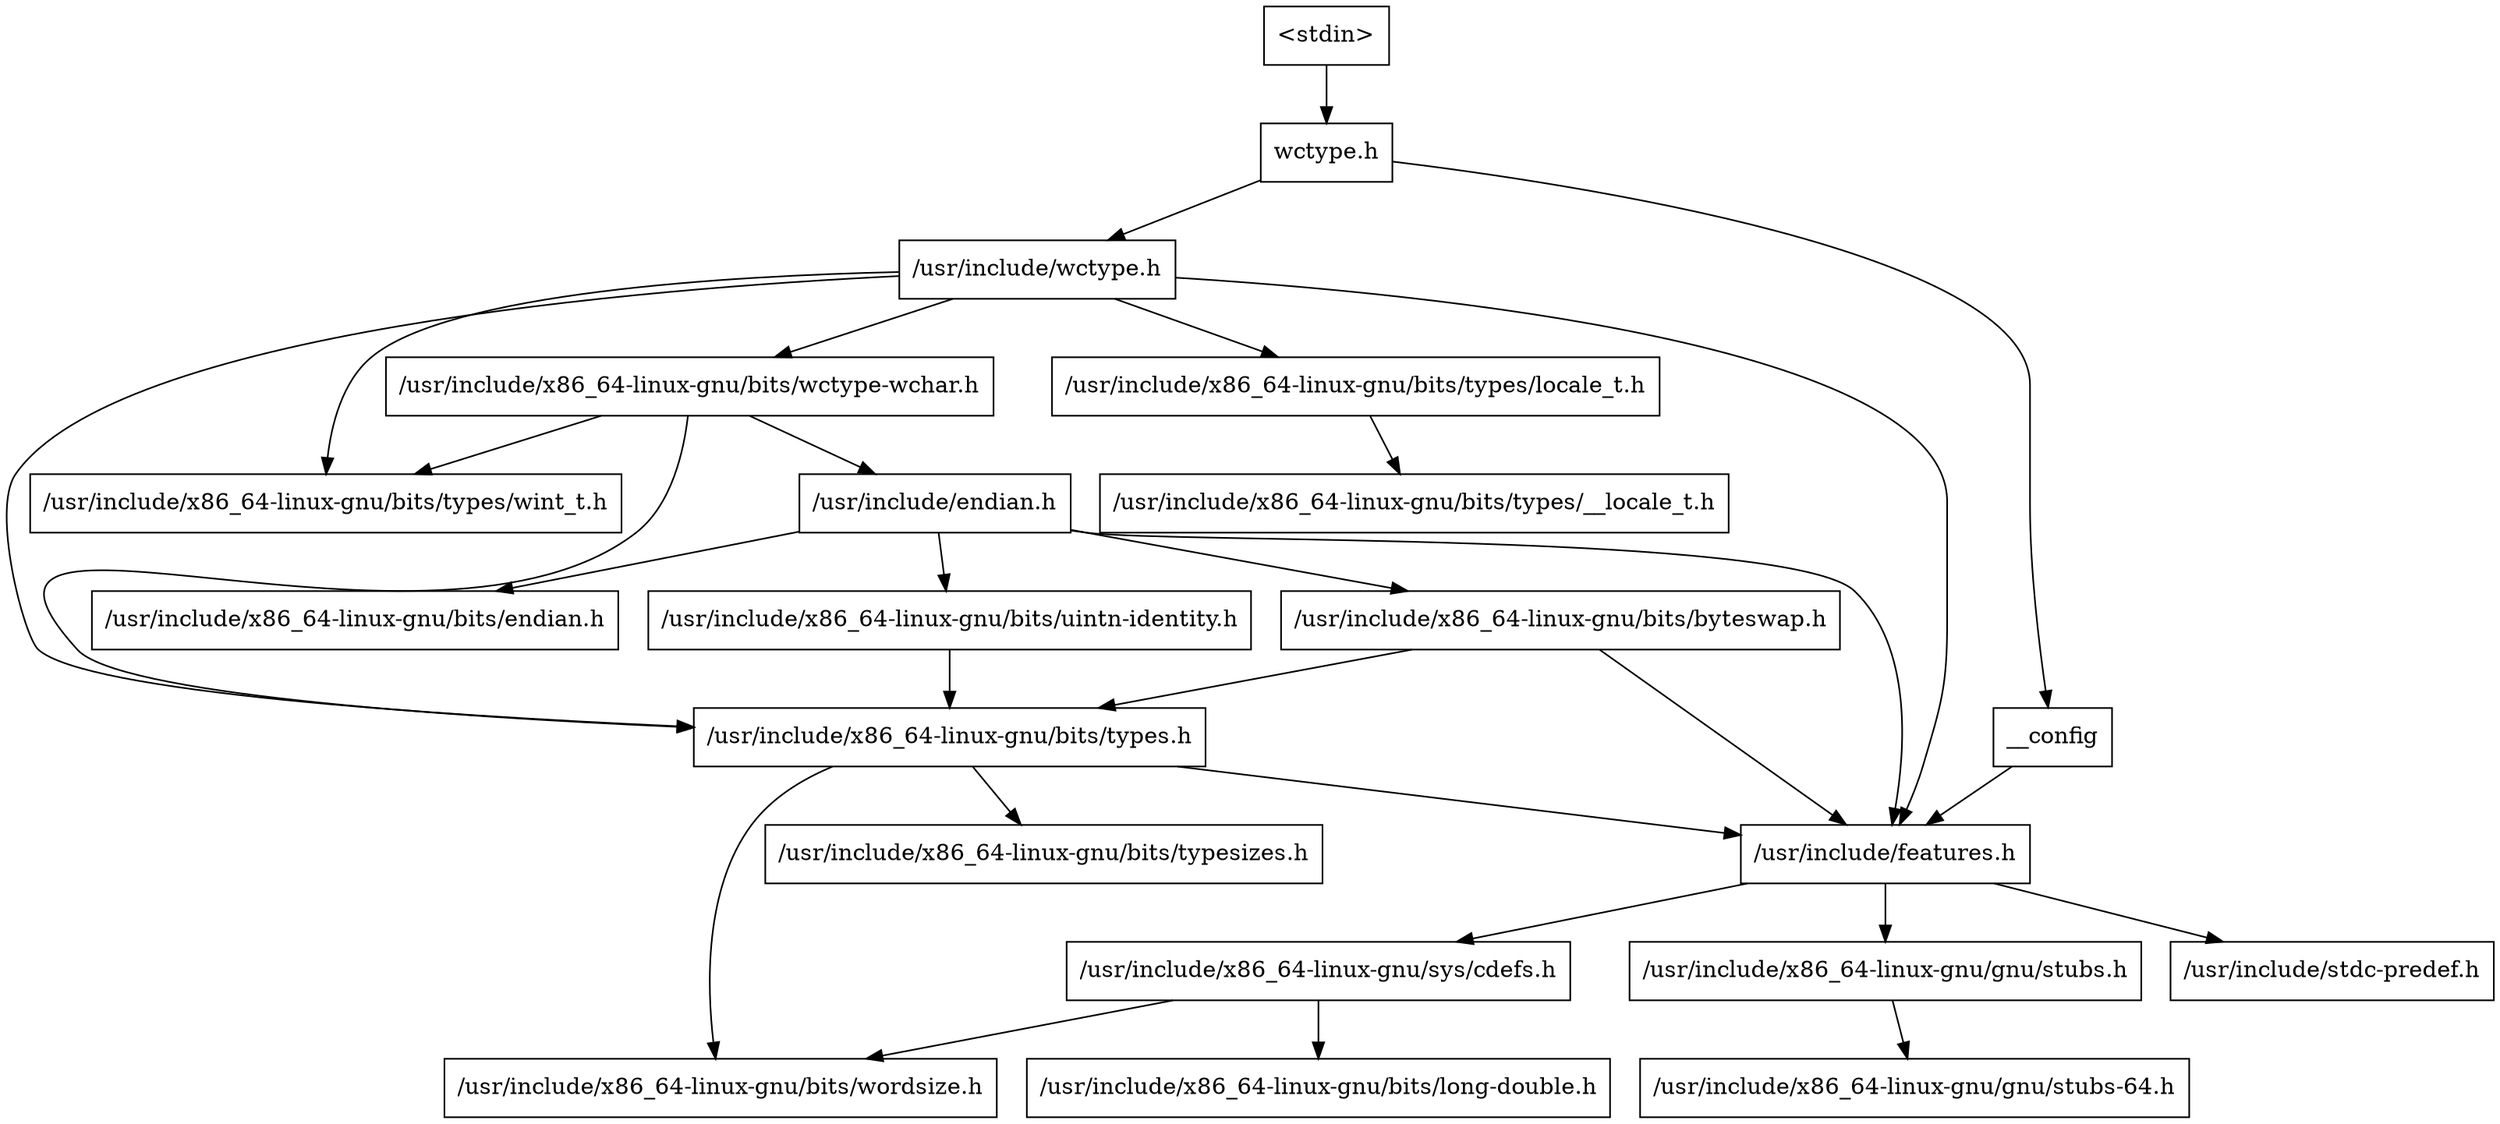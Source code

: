 digraph "dependencies" {
  header_0 [ shape="box", label="\<stdin\>" ];
  header_1 [ shape="box", label="wctype.h" ];
  header_11 [ shape="box", label="/usr/include/wctype.h" ];
  header_12 [ shape="box", label="/usr/include/x86_64-linux-gnu/bits/types.h" ];
  header_13 [ shape="box", label="/usr/include/x86_64-linux-gnu/bits/typesizes.h" ];
  header_14 [ shape="box", label="/usr/include/x86_64-linux-gnu/bits/types/wint_t.h" ];
  header_15 [ shape="box", label="/usr/include/x86_64-linux-gnu/bits/wctype-wchar.h" ];
  header_16 [ shape="box", label="/usr/include/endian.h" ];
  header_17 [ shape="box", label="/usr/include/x86_64-linux-gnu/bits/endian.h" ];
  header_18 [ shape="box", label="/usr/include/x86_64-linux-gnu/bits/byteswap.h" ];
  header_19 [ shape="box", label="/usr/include/x86_64-linux-gnu/bits/uintn-identity.h" ];
  header_2 [ shape="box", label="__config" ];
  header_20 [ shape="box", label="/usr/include/x86_64-linux-gnu/bits/types/locale_t.h" ];
  header_21 [ shape="box", label="/usr/include/x86_64-linux-gnu/bits/types/__locale_t.h" ];
  header_3 [ shape="box", label="/usr/include/features.h" ];
  header_4 [ shape="box", label="/usr/include/stdc-predef.h" ];
  header_5 [ shape="box", label="/usr/include/x86_64-linux-gnu/sys/cdefs.h" ];
  header_6 [ shape="box", label="/usr/include/x86_64-linux-gnu/bits/wordsize.h" ];
  header_7 [ shape="box", label="/usr/include/x86_64-linux-gnu/bits/long-double.h" ];
  header_8 [ shape="box", label="/usr/include/x86_64-linux-gnu/gnu/stubs.h" ];
  header_9 [ shape="box", label="/usr/include/x86_64-linux-gnu/gnu/stubs-64.h" ];
  header_15 -> header_14;
  header_15 -> header_16;
  header_15 -> header_12;
  header_16 -> header_17;
  header_16 -> header_18;
  header_16 -> header_3;
  header_16 -> header_19;
  header_11 -> header_14;
  header_11 -> header_15;
  header_11 -> header_3;
  header_11 -> header_12;
  header_11 -> header_20;
  header_12 -> header_6;
  header_12 -> header_3;
  header_12 -> header_13;
  header_18 -> header_3;
  header_18 -> header_12;
  header_19 -> header_12;
  header_20 -> header_21;
  header_5 -> header_6;
  header_5 -> header_7;
  header_2 -> header_3;
  header_3 -> header_4;
  header_3 -> header_5;
  header_3 -> header_8;
  header_0 -> header_1;
  header_1 -> header_2;
  header_1 -> header_11;
  header_8 -> header_9;
}